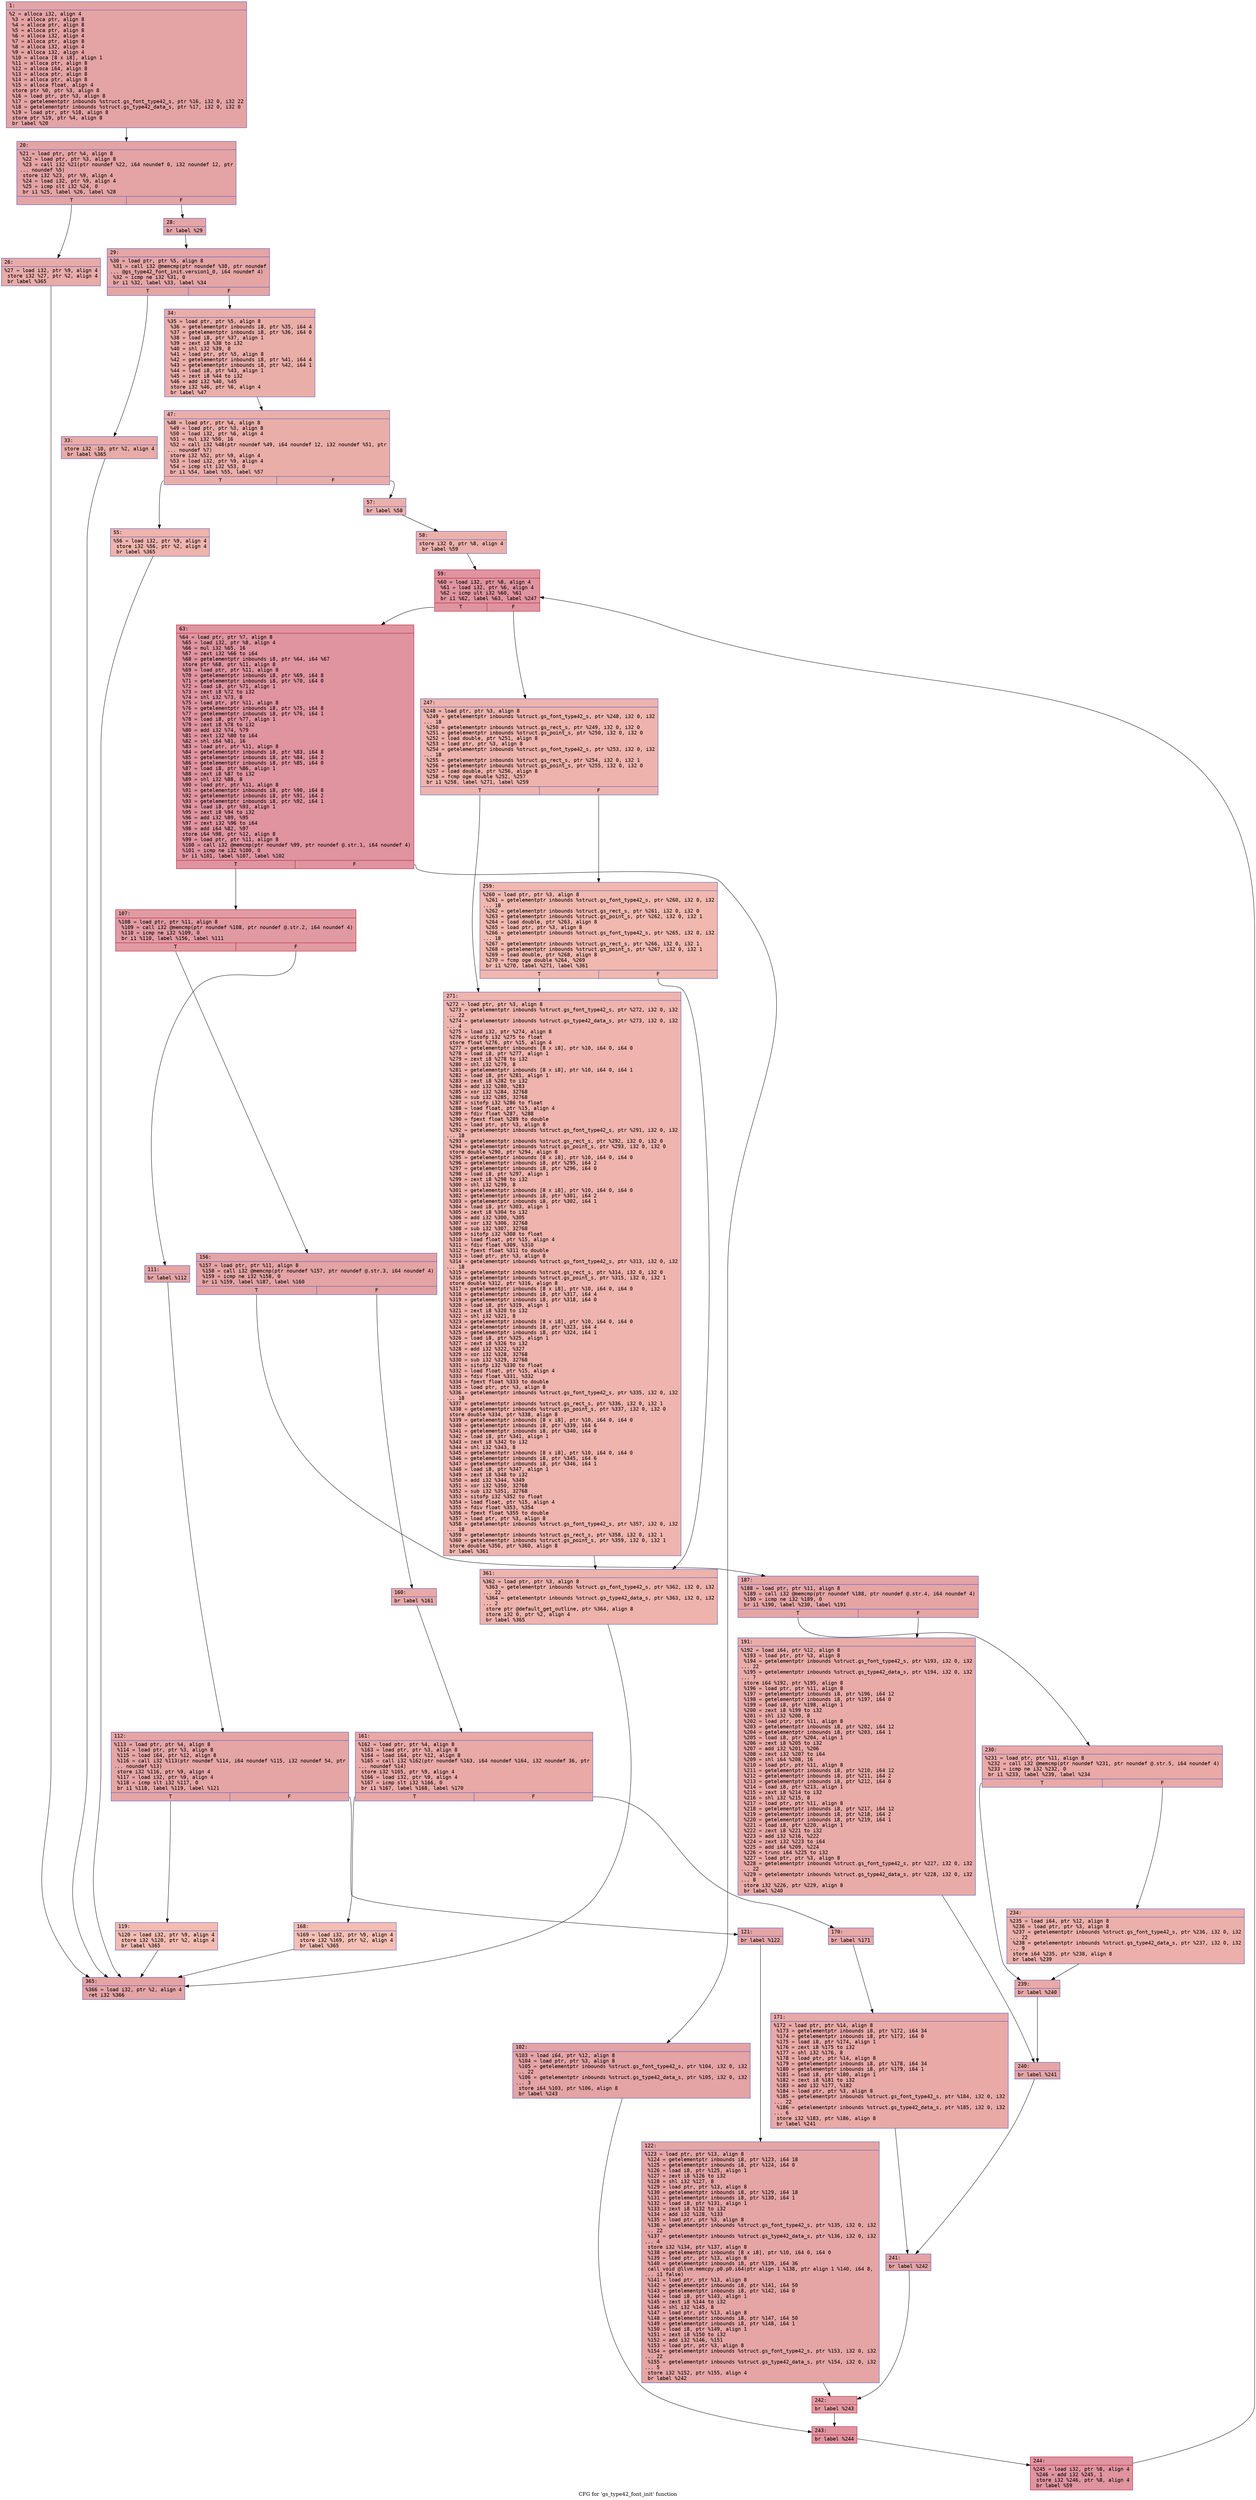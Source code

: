 digraph "CFG for 'gs_type42_font_init' function" {
	label="CFG for 'gs_type42_font_init' function";

	Node0x60000245e260 [shape=record,color="#3d50c3ff", style=filled, fillcolor="#c32e3170" fontname="Courier",label="{1:\l|  %2 = alloca i32, align 4\l  %3 = alloca ptr, align 8\l  %4 = alloca ptr, align 8\l  %5 = alloca ptr, align 8\l  %6 = alloca i32, align 4\l  %7 = alloca ptr, align 8\l  %8 = alloca i32, align 4\l  %9 = alloca i32, align 4\l  %10 = alloca [8 x i8], align 1\l  %11 = alloca ptr, align 8\l  %12 = alloca i64, align 8\l  %13 = alloca ptr, align 8\l  %14 = alloca ptr, align 8\l  %15 = alloca float, align 4\l  store ptr %0, ptr %3, align 8\l  %16 = load ptr, ptr %3, align 8\l  %17 = getelementptr inbounds %struct.gs_font_type42_s, ptr %16, i32 0, i32 22\l  %18 = getelementptr inbounds %struct.gs_type42_data_s, ptr %17, i32 0, i32 0\l  %19 = load ptr, ptr %18, align 8\l  store ptr %19, ptr %4, align 8\l  br label %20\l}"];
	Node0x60000245e260 -> Node0x60000245e2b0[tooltip="1 -> 20\nProbability 100.00%" ];
	Node0x60000245e2b0 [shape=record,color="#3d50c3ff", style=filled, fillcolor="#c32e3170" fontname="Courier",label="{20:\l|  %21 = load ptr, ptr %4, align 8\l  %22 = load ptr, ptr %3, align 8\l  %23 = call i32 %21(ptr noundef %22, i64 noundef 0, i32 noundef 12, ptr\l... noundef %5)\l  store i32 %23, ptr %9, align 4\l  %24 = load i32, ptr %9, align 4\l  %25 = icmp slt i32 %24, 0\l  br i1 %25, label %26, label %28\l|{<s0>T|<s1>F}}"];
	Node0x60000245e2b0:s0 -> Node0x60000245e300[tooltip="20 -> 26\nProbability 37.50%" ];
	Node0x60000245e2b0:s1 -> Node0x60000245e350[tooltip="20 -> 28\nProbability 62.50%" ];
	Node0x60000245e300 [shape=record,color="#3d50c3ff", style=filled, fillcolor="#cc403a70" fontname="Courier",label="{26:\l|  %27 = load i32, ptr %9, align 4\l  store i32 %27, ptr %2, align 4\l  br label %365\l}"];
	Node0x60000245e300 -> Node0x60000245eee0[tooltip="26 -> 365\nProbability 100.00%" ];
	Node0x60000245e350 [shape=record,color="#3d50c3ff", style=filled, fillcolor="#c5333470" fontname="Courier",label="{28:\l|  br label %29\l}"];
	Node0x60000245e350 -> Node0x60000245e3a0[tooltip="28 -> 29\nProbability 100.00%" ];
	Node0x60000245e3a0 [shape=record,color="#3d50c3ff", style=filled, fillcolor="#c5333470" fontname="Courier",label="{29:\l|  %30 = load ptr, ptr %5, align 8\l  %31 = call i32 @memcmp(ptr noundef %30, ptr noundef\l... @gs_type42_font_init.version1_0, i64 noundef 4)\l  %32 = icmp ne i32 %31, 0\l  br i1 %32, label %33, label %34\l|{<s0>T|<s1>F}}"];
	Node0x60000245e3a0:s0 -> Node0x60000245e3f0[tooltip="29 -> 33\nProbability 62.50%" ];
	Node0x60000245e3a0:s1 -> Node0x60000245e440[tooltip="29 -> 34\nProbability 37.50%" ];
	Node0x60000245e3f0 [shape=record,color="#3d50c3ff", style=filled, fillcolor="#cc403a70" fontname="Courier",label="{33:\l|  store i32 -10, ptr %2, align 4\l  br label %365\l}"];
	Node0x60000245e3f0 -> Node0x60000245eee0[tooltip="33 -> 365\nProbability 100.00%" ];
	Node0x60000245e440 [shape=record,color="#3d50c3ff", style=filled, fillcolor="#d0473d70" fontname="Courier",label="{34:\l|  %35 = load ptr, ptr %5, align 8\l  %36 = getelementptr inbounds i8, ptr %35, i64 4\l  %37 = getelementptr inbounds i8, ptr %36, i64 0\l  %38 = load i8, ptr %37, align 1\l  %39 = zext i8 %38 to i32\l  %40 = shl i32 %39, 8\l  %41 = load ptr, ptr %5, align 8\l  %42 = getelementptr inbounds i8, ptr %41, i64 4\l  %43 = getelementptr inbounds i8, ptr %42, i64 1\l  %44 = load i8, ptr %43, align 1\l  %45 = zext i8 %44 to i32\l  %46 = add i32 %40, %45\l  store i32 %46, ptr %6, align 4\l  br label %47\l}"];
	Node0x60000245e440 -> Node0x60000245e490[tooltip="34 -> 47\nProbability 100.00%" ];
	Node0x60000245e490 [shape=record,color="#3d50c3ff", style=filled, fillcolor="#d0473d70" fontname="Courier",label="{47:\l|  %48 = load ptr, ptr %4, align 8\l  %49 = load ptr, ptr %3, align 8\l  %50 = load i32, ptr %6, align 4\l  %51 = mul i32 %50, 16\l  %52 = call i32 %48(ptr noundef %49, i64 noundef 12, i32 noundef %51, ptr\l... noundef %7)\l  store i32 %52, ptr %9, align 4\l  %53 = load i32, ptr %9, align 4\l  %54 = icmp slt i32 %53, 0\l  br i1 %54, label %55, label %57\l|{<s0>T|<s1>F}}"];
	Node0x60000245e490:s0 -> Node0x60000245e4e0[tooltip="47 -> 55\nProbability 37.50%" ];
	Node0x60000245e490:s1 -> Node0x60000245e530[tooltip="47 -> 57\nProbability 62.50%" ];
	Node0x60000245e4e0 [shape=record,color="#3d50c3ff", style=filled, fillcolor="#d8564670" fontname="Courier",label="{55:\l|  %56 = load i32, ptr %9, align 4\l  store i32 %56, ptr %2, align 4\l  br label %365\l}"];
	Node0x60000245e4e0 -> Node0x60000245eee0[tooltip="55 -> 365\nProbability 100.00%" ];
	Node0x60000245e530 [shape=record,color="#3d50c3ff", style=filled, fillcolor="#d24b4070" fontname="Courier",label="{57:\l|  br label %58\l}"];
	Node0x60000245e530 -> Node0x60000245e580[tooltip="57 -> 58\nProbability 100.00%" ];
	Node0x60000245e580 [shape=record,color="#3d50c3ff", style=filled, fillcolor="#d24b4070" fontname="Courier",label="{58:\l|  store i32 0, ptr %8, align 4\l  br label %59\l}"];
	Node0x60000245e580 -> Node0x60000245e5d0[tooltip="58 -> 59\nProbability 100.00%" ];
	Node0x60000245e5d0 [shape=record,color="#b70d28ff", style=filled, fillcolor="#b70d2870" fontname="Courier",label="{59:\l|  %60 = load i32, ptr %8, align 4\l  %61 = load i32, ptr %6, align 4\l  %62 = icmp ult i32 %60, %61\l  br i1 %62, label %63, label %247\l|{<s0>T|<s1>F}}"];
	Node0x60000245e5d0:s0 -> Node0x60000245e620[tooltip="59 -> 63\nProbability 96.88%" ];
	Node0x60000245e5d0:s1 -> Node0x60000245eda0[tooltip="59 -> 247\nProbability 3.12%" ];
	Node0x60000245e620 [shape=record,color="#b70d28ff", style=filled, fillcolor="#b70d2870" fontname="Courier",label="{63:\l|  %64 = load ptr, ptr %7, align 8\l  %65 = load i32, ptr %8, align 4\l  %66 = mul i32 %65, 16\l  %67 = zext i32 %66 to i64\l  %68 = getelementptr inbounds i8, ptr %64, i64 %67\l  store ptr %68, ptr %11, align 8\l  %69 = load ptr, ptr %11, align 8\l  %70 = getelementptr inbounds i8, ptr %69, i64 8\l  %71 = getelementptr inbounds i8, ptr %70, i64 0\l  %72 = load i8, ptr %71, align 1\l  %73 = zext i8 %72 to i32\l  %74 = shl i32 %73, 8\l  %75 = load ptr, ptr %11, align 8\l  %76 = getelementptr inbounds i8, ptr %75, i64 8\l  %77 = getelementptr inbounds i8, ptr %76, i64 1\l  %78 = load i8, ptr %77, align 1\l  %79 = zext i8 %78 to i32\l  %80 = add i32 %74, %79\l  %81 = zext i32 %80 to i64\l  %82 = shl i64 %81, 16\l  %83 = load ptr, ptr %11, align 8\l  %84 = getelementptr inbounds i8, ptr %83, i64 8\l  %85 = getelementptr inbounds i8, ptr %84, i64 2\l  %86 = getelementptr inbounds i8, ptr %85, i64 0\l  %87 = load i8, ptr %86, align 1\l  %88 = zext i8 %87 to i32\l  %89 = shl i32 %88, 8\l  %90 = load ptr, ptr %11, align 8\l  %91 = getelementptr inbounds i8, ptr %90, i64 8\l  %92 = getelementptr inbounds i8, ptr %91, i64 2\l  %93 = getelementptr inbounds i8, ptr %92, i64 1\l  %94 = load i8, ptr %93, align 1\l  %95 = zext i8 %94 to i32\l  %96 = add i32 %89, %95\l  %97 = zext i32 %96 to i64\l  %98 = add i64 %82, %97\l  store i64 %98, ptr %12, align 8\l  %99 = load ptr, ptr %11, align 8\l  %100 = call i32 @memcmp(ptr noundef %99, ptr noundef @.str.1, i64 noundef 4)\l  %101 = icmp ne i32 %100, 0\l  br i1 %101, label %107, label %102\l|{<s0>T|<s1>F}}"];
	Node0x60000245e620:s0 -> Node0x60000245e6c0[tooltip="63 -> 107\nProbability 62.50%" ];
	Node0x60000245e620:s1 -> Node0x60000245e670[tooltip="63 -> 102\nProbability 37.50%" ];
	Node0x60000245e670 [shape=record,color="#3d50c3ff", style=filled, fillcolor="#c32e3170" fontname="Courier",label="{102:\l|  %103 = load i64, ptr %12, align 8\l  %104 = load ptr, ptr %3, align 8\l  %105 = getelementptr inbounds %struct.gs_font_type42_s, ptr %104, i32 0, i32\l... 22\l  %106 = getelementptr inbounds %struct.gs_type42_data_s, ptr %105, i32 0, i32\l... 3\l  store i64 %103, ptr %106, align 8\l  br label %243\l}"];
	Node0x60000245e670 -> Node0x60000245ed00[tooltip="102 -> 243\nProbability 100.00%" ];
	Node0x60000245e6c0 [shape=record,color="#b70d28ff", style=filled, fillcolor="#bb1b2c70" fontname="Courier",label="{107:\l|  %108 = load ptr, ptr %11, align 8\l  %109 = call i32 @memcmp(ptr noundef %108, ptr noundef @.str.2, i64 noundef 4)\l  %110 = icmp ne i32 %109, 0\l  br i1 %110, label %156, label %111\l|{<s0>T|<s1>F}}"];
	Node0x60000245e6c0:s0 -> Node0x60000245e8a0[tooltip="107 -> 156\nProbability 62.50%" ];
	Node0x60000245e6c0:s1 -> Node0x60000245e710[tooltip="107 -> 111\nProbability 37.50%" ];
	Node0x60000245e710 [shape=record,color="#3d50c3ff", style=filled, fillcolor="#c5333470" fontname="Courier",label="{111:\l|  br label %112\l}"];
	Node0x60000245e710 -> Node0x60000245e760[tooltip="111 -> 112\nProbability 100.00%" ];
	Node0x60000245e760 [shape=record,color="#3d50c3ff", style=filled, fillcolor="#c5333470" fontname="Courier",label="{112:\l|  %113 = load ptr, ptr %4, align 8\l  %114 = load ptr, ptr %3, align 8\l  %115 = load i64, ptr %12, align 8\l  %116 = call i32 %113(ptr noundef %114, i64 noundef %115, i32 noundef 54, ptr\l... noundef %13)\l  store i32 %116, ptr %9, align 4\l  %117 = load i32, ptr %9, align 4\l  %118 = icmp slt i32 %117, 0\l  br i1 %118, label %119, label %121\l|{<s0>T|<s1>F}}"];
	Node0x60000245e760:s0 -> Node0x60000245e7b0[tooltip="112 -> 119\nProbability 3.12%" ];
	Node0x60000245e760:s1 -> Node0x60000245e800[tooltip="112 -> 121\nProbability 96.88%" ];
	Node0x60000245e7b0 [shape=record,color="#3d50c3ff", style=filled, fillcolor="#e1675170" fontname="Courier",label="{119:\l|  %120 = load i32, ptr %9, align 4\l  store i32 %120, ptr %2, align 4\l  br label %365\l}"];
	Node0x60000245e7b0 -> Node0x60000245eee0[tooltip="119 -> 365\nProbability 100.00%" ];
	Node0x60000245e800 [shape=record,color="#3d50c3ff", style=filled, fillcolor="#c5333470" fontname="Courier",label="{121:\l|  br label %122\l}"];
	Node0x60000245e800 -> Node0x60000245e850[tooltip="121 -> 122\nProbability 100.00%" ];
	Node0x60000245e850 [shape=record,color="#3d50c3ff", style=filled, fillcolor="#c5333470" fontname="Courier",label="{122:\l|  %123 = load ptr, ptr %13, align 8\l  %124 = getelementptr inbounds i8, ptr %123, i64 18\l  %125 = getelementptr inbounds i8, ptr %124, i64 0\l  %126 = load i8, ptr %125, align 1\l  %127 = zext i8 %126 to i32\l  %128 = shl i32 %127, 8\l  %129 = load ptr, ptr %13, align 8\l  %130 = getelementptr inbounds i8, ptr %129, i64 18\l  %131 = getelementptr inbounds i8, ptr %130, i64 1\l  %132 = load i8, ptr %131, align 1\l  %133 = zext i8 %132 to i32\l  %134 = add i32 %128, %133\l  %135 = load ptr, ptr %3, align 8\l  %136 = getelementptr inbounds %struct.gs_font_type42_s, ptr %135, i32 0, i32\l... 22\l  %137 = getelementptr inbounds %struct.gs_type42_data_s, ptr %136, i32 0, i32\l... 4\l  store i32 %134, ptr %137, align 8\l  %138 = getelementptr inbounds [8 x i8], ptr %10, i64 0, i64 0\l  %139 = load ptr, ptr %13, align 8\l  %140 = getelementptr inbounds i8, ptr %139, i64 36\l  call void @llvm.memcpy.p0.p0.i64(ptr align 1 %138, ptr align 1 %140, i64 8,\l... i1 false)\l  %141 = load ptr, ptr %13, align 8\l  %142 = getelementptr inbounds i8, ptr %141, i64 50\l  %143 = getelementptr inbounds i8, ptr %142, i64 0\l  %144 = load i8, ptr %143, align 1\l  %145 = zext i8 %144 to i32\l  %146 = shl i32 %145, 8\l  %147 = load ptr, ptr %13, align 8\l  %148 = getelementptr inbounds i8, ptr %147, i64 50\l  %149 = getelementptr inbounds i8, ptr %148, i64 1\l  %150 = load i8, ptr %149, align 1\l  %151 = zext i8 %150 to i32\l  %152 = add i32 %146, %151\l  %153 = load ptr, ptr %3, align 8\l  %154 = getelementptr inbounds %struct.gs_font_type42_s, ptr %153, i32 0, i32\l... 22\l  %155 = getelementptr inbounds %struct.gs_type42_data_s, ptr %154, i32 0, i32\l... 5\l  store i32 %152, ptr %155, align 4\l  br label %242\l}"];
	Node0x60000245e850 -> Node0x60000245ecb0[tooltip="122 -> 242\nProbability 100.00%" ];
	Node0x60000245e8a0 [shape=record,color="#3d50c3ff", style=filled, fillcolor="#c32e3170" fontname="Courier",label="{156:\l|  %157 = load ptr, ptr %11, align 8\l  %158 = call i32 @memcmp(ptr noundef %157, ptr noundef @.str.3, i64 noundef 4)\l  %159 = icmp ne i32 %158, 0\l  br i1 %159, label %187, label %160\l|{<s0>T|<s1>F}}"];
	Node0x60000245e8a0:s0 -> Node0x60000245ea80[tooltip="156 -> 187\nProbability 62.50%" ];
	Node0x60000245e8a0:s1 -> Node0x60000245e8f0[tooltip="156 -> 160\nProbability 37.50%" ];
	Node0x60000245e8f0 [shape=record,color="#3d50c3ff", style=filled, fillcolor="#ca3b3770" fontname="Courier",label="{160:\l|  br label %161\l}"];
	Node0x60000245e8f0 -> Node0x60000245e940[tooltip="160 -> 161\nProbability 100.00%" ];
	Node0x60000245e940 [shape=record,color="#3d50c3ff", style=filled, fillcolor="#ca3b3770" fontname="Courier",label="{161:\l|  %162 = load ptr, ptr %4, align 8\l  %163 = load ptr, ptr %3, align 8\l  %164 = load i64, ptr %12, align 8\l  %165 = call i32 %162(ptr noundef %163, i64 noundef %164, i32 noundef 36, ptr\l... noundef %14)\l  store i32 %165, ptr %9, align 4\l  %166 = load i32, ptr %9, align 4\l  %167 = icmp slt i32 %166, 0\l  br i1 %167, label %168, label %170\l|{<s0>T|<s1>F}}"];
	Node0x60000245e940:s0 -> Node0x60000245e990[tooltip="161 -> 168\nProbability 3.12%" ];
	Node0x60000245e940:s1 -> Node0x60000245e9e0[tooltip="161 -> 170\nProbability 96.88%" ];
	Node0x60000245e990 [shape=record,color="#3d50c3ff", style=filled, fillcolor="#e36c5570" fontname="Courier",label="{168:\l|  %169 = load i32, ptr %9, align 4\l  store i32 %169, ptr %2, align 4\l  br label %365\l}"];
	Node0x60000245e990 -> Node0x60000245eee0[tooltip="168 -> 365\nProbability 100.00%" ];
	Node0x60000245e9e0 [shape=record,color="#3d50c3ff", style=filled, fillcolor="#ca3b3770" fontname="Courier",label="{170:\l|  br label %171\l}"];
	Node0x60000245e9e0 -> Node0x60000245ea30[tooltip="170 -> 171\nProbability 100.00%" ];
	Node0x60000245ea30 [shape=record,color="#3d50c3ff", style=filled, fillcolor="#ca3b3770" fontname="Courier",label="{171:\l|  %172 = load ptr, ptr %14, align 8\l  %173 = getelementptr inbounds i8, ptr %172, i64 34\l  %174 = getelementptr inbounds i8, ptr %173, i64 0\l  %175 = load i8, ptr %174, align 1\l  %176 = zext i8 %175 to i32\l  %177 = shl i32 %176, 8\l  %178 = load ptr, ptr %14, align 8\l  %179 = getelementptr inbounds i8, ptr %178, i64 34\l  %180 = getelementptr inbounds i8, ptr %179, i64 1\l  %181 = load i8, ptr %180, align 1\l  %182 = zext i8 %181 to i32\l  %183 = add i32 %177, %182\l  %184 = load ptr, ptr %3, align 8\l  %185 = getelementptr inbounds %struct.gs_font_type42_s, ptr %184, i32 0, i32\l... 22\l  %186 = getelementptr inbounds %struct.gs_type42_data_s, ptr %185, i32 0, i32\l... 6\l  store i32 %183, ptr %186, align 8\l  br label %241\l}"];
	Node0x60000245ea30 -> Node0x60000245ec60[tooltip="171 -> 241\nProbability 100.00%" ];
	Node0x60000245ea80 [shape=record,color="#3d50c3ff", style=filled, fillcolor="#c5333470" fontname="Courier",label="{187:\l|  %188 = load ptr, ptr %11, align 8\l  %189 = call i32 @memcmp(ptr noundef %188, ptr noundef @.str.4, i64 noundef 4)\l  %190 = icmp ne i32 %189, 0\l  br i1 %190, label %230, label %191\l|{<s0>T|<s1>F}}"];
	Node0x60000245ea80:s0 -> Node0x60000245eb20[tooltip="187 -> 230\nProbability 62.50%" ];
	Node0x60000245ea80:s1 -> Node0x60000245ead0[tooltip="187 -> 191\nProbability 37.50%" ];
	Node0x60000245ead0 [shape=record,color="#3d50c3ff", style=filled, fillcolor="#cc403a70" fontname="Courier",label="{191:\l|  %192 = load i64, ptr %12, align 8\l  %193 = load ptr, ptr %3, align 8\l  %194 = getelementptr inbounds %struct.gs_font_type42_s, ptr %193, i32 0, i32\l... 22\l  %195 = getelementptr inbounds %struct.gs_type42_data_s, ptr %194, i32 0, i32\l... 7\l  store i64 %192, ptr %195, align 8\l  %196 = load ptr, ptr %11, align 8\l  %197 = getelementptr inbounds i8, ptr %196, i64 12\l  %198 = getelementptr inbounds i8, ptr %197, i64 0\l  %199 = load i8, ptr %198, align 1\l  %200 = zext i8 %199 to i32\l  %201 = shl i32 %200, 8\l  %202 = load ptr, ptr %11, align 8\l  %203 = getelementptr inbounds i8, ptr %202, i64 12\l  %204 = getelementptr inbounds i8, ptr %203, i64 1\l  %205 = load i8, ptr %204, align 1\l  %206 = zext i8 %205 to i32\l  %207 = add i32 %201, %206\l  %208 = zext i32 %207 to i64\l  %209 = shl i64 %208, 16\l  %210 = load ptr, ptr %11, align 8\l  %211 = getelementptr inbounds i8, ptr %210, i64 12\l  %212 = getelementptr inbounds i8, ptr %211, i64 2\l  %213 = getelementptr inbounds i8, ptr %212, i64 0\l  %214 = load i8, ptr %213, align 1\l  %215 = zext i8 %214 to i32\l  %216 = shl i32 %215, 8\l  %217 = load ptr, ptr %11, align 8\l  %218 = getelementptr inbounds i8, ptr %217, i64 12\l  %219 = getelementptr inbounds i8, ptr %218, i64 2\l  %220 = getelementptr inbounds i8, ptr %219, i64 1\l  %221 = load i8, ptr %220, align 1\l  %222 = zext i8 %221 to i32\l  %223 = add i32 %216, %222\l  %224 = zext i32 %223 to i64\l  %225 = add i64 %209, %224\l  %226 = trunc i64 %225 to i32\l  %227 = load ptr, ptr %3, align 8\l  %228 = getelementptr inbounds %struct.gs_font_type42_s, ptr %227, i32 0, i32\l... 22\l  %229 = getelementptr inbounds %struct.gs_type42_data_s, ptr %228, i32 0, i32\l... 8\l  store i32 %226, ptr %229, align 8\l  br label %240\l}"];
	Node0x60000245ead0 -> Node0x60000245ec10[tooltip="191 -> 240\nProbability 100.00%" ];
	Node0x60000245eb20 [shape=record,color="#3d50c3ff", style=filled, fillcolor="#ca3b3770" fontname="Courier",label="{230:\l|  %231 = load ptr, ptr %11, align 8\l  %232 = call i32 @memcmp(ptr noundef %231, ptr noundef @.str.5, i64 noundef 4)\l  %233 = icmp ne i32 %232, 0\l  br i1 %233, label %239, label %234\l|{<s0>T|<s1>F}}"];
	Node0x60000245eb20:s0 -> Node0x60000245ebc0[tooltip="230 -> 239\nProbability 62.50%" ];
	Node0x60000245eb20:s1 -> Node0x60000245eb70[tooltip="230 -> 234\nProbability 37.50%" ];
	Node0x60000245eb70 [shape=record,color="#3d50c3ff", style=filled, fillcolor="#d24b4070" fontname="Courier",label="{234:\l|  %235 = load i64, ptr %12, align 8\l  %236 = load ptr, ptr %3, align 8\l  %237 = getelementptr inbounds %struct.gs_font_type42_s, ptr %236, i32 0, i32\l... 22\l  %238 = getelementptr inbounds %struct.gs_type42_data_s, ptr %237, i32 0, i32\l... 9\l  store i64 %235, ptr %238, align 8\l  br label %239\l}"];
	Node0x60000245eb70 -> Node0x60000245ebc0[tooltip="234 -> 239\nProbability 100.00%" ];
	Node0x60000245ebc0 [shape=record,color="#3d50c3ff", style=filled, fillcolor="#ca3b3770" fontname="Courier",label="{239:\l|  br label %240\l}"];
	Node0x60000245ebc0 -> Node0x60000245ec10[tooltip="239 -> 240\nProbability 100.00%" ];
	Node0x60000245ec10 [shape=record,color="#3d50c3ff", style=filled, fillcolor="#c5333470" fontname="Courier",label="{240:\l|  br label %241\l}"];
	Node0x60000245ec10 -> Node0x60000245ec60[tooltip="240 -> 241\nProbability 100.00%" ];
	Node0x60000245ec60 [shape=record,color="#3d50c3ff", style=filled, fillcolor="#c32e3170" fontname="Courier",label="{241:\l|  br label %242\l}"];
	Node0x60000245ec60 -> Node0x60000245ecb0[tooltip="241 -> 242\nProbability 100.00%" ];
	Node0x60000245ecb0 [shape=record,color="#b70d28ff", style=filled, fillcolor="#bb1b2c70" fontname="Courier",label="{242:\l|  br label %243\l}"];
	Node0x60000245ecb0 -> Node0x60000245ed00[tooltip="242 -> 243\nProbability 100.00%" ];
	Node0x60000245ed00 [shape=record,color="#b70d28ff", style=filled, fillcolor="#b70d2870" fontname="Courier",label="{243:\l|  br label %244\l}"];
	Node0x60000245ed00 -> Node0x60000245ed50[tooltip="243 -> 244\nProbability 100.00%" ];
	Node0x60000245ed50 [shape=record,color="#b70d28ff", style=filled, fillcolor="#b70d2870" fontname="Courier",label="{244:\l|  %245 = load i32, ptr %8, align 4\l  %246 = add i32 %245, 1\l  store i32 %246, ptr %8, align 4\l  br label %59\l}"];
	Node0x60000245ed50 -> Node0x60000245e5d0[tooltip="244 -> 59\nProbability 100.00%" ];
	Node0x60000245eda0 [shape=record,color="#3d50c3ff", style=filled, fillcolor="#d6524470" fontname="Courier",label="{247:\l|  %248 = load ptr, ptr %3, align 8\l  %249 = getelementptr inbounds %struct.gs_font_type42_s, ptr %248, i32 0, i32\l... 18\l  %250 = getelementptr inbounds %struct.gs_rect_s, ptr %249, i32 0, i32 0\l  %251 = getelementptr inbounds %struct.gs_point_s, ptr %250, i32 0, i32 0\l  %252 = load double, ptr %251, align 8\l  %253 = load ptr, ptr %3, align 8\l  %254 = getelementptr inbounds %struct.gs_font_type42_s, ptr %253, i32 0, i32\l... 18\l  %255 = getelementptr inbounds %struct.gs_rect_s, ptr %254, i32 0, i32 1\l  %256 = getelementptr inbounds %struct.gs_point_s, ptr %255, i32 0, i32 0\l  %257 = load double, ptr %256, align 8\l  %258 = fcmp oge double %252, %257\l  br i1 %258, label %271, label %259\l|{<s0>T|<s1>F}}"];
	Node0x60000245eda0:s0 -> Node0x60000245ee40[tooltip="247 -> 271\nProbability 50.00%" ];
	Node0x60000245eda0:s1 -> Node0x60000245edf0[tooltip="247 -> 259\nProbability 50.00%" ];
	Node0x60000245edf0 [shape=record,color="#3d50c3ff", style=filled, fillcolor="#dc5d4a70" fontname="Courier",label="{259:\l|  %260 = load ptr, ptr %3, align 8\l  %261 = getelementptr inbounds %struct.gs_font_type42_s, ptr %260, i32 0, i32\l... 18\l  %262 = getelementptr inbounds %struct.gs_rect_s, ptr %261, i32 0, i32 0\l  %263 = getelementptr inbounds %struct.gs_point_s, ptr %262, i32 0, i32 1\l  %264 = load double, ptr %263, align 8\l  %265 = load ptr, ptr %3, align 8\l  %266 = getelementptr inbounds %struct.gs_font_type42_s, ptr %265, i32 0, i32\l... 18\l  %267 = getelementptr inbounds %struct.gs_rect_s, ptr %266, i32 0, i32 1\l  %268 = getelementptr inbounds %struct.gs_point_s, ptr %267, i32 0, i32 1\l  %269 = load double, ptr %268, align 8\l  %270 = fcmp oge double %264, %269\l  br i1 %270, label %271, label %361\l|{<s0>T|<s1>F}}"];
	Node0x60000245edf0:s0 -> Node0x60000245ee40[tooltip="259 -> 271\nProbability 50.00%" ];
	Node0x60000245edf0:s1 -> Node0x60000245ee90[tooltip="259 -> 361\nProbability 50.00%" ];
	Node0x60000245ee40 [shape=record,color="#3d50c3ff", style=filled, fillcolor="#d8564670" fontname="Courier",label="{271:\l|  %272 = load ptr, ptr %3, align 8\l  %273 = getelementptr inbounds %struct.gs_font_type42_s, ptr %272, i32 0, i32\l... 22\l  %274 = getelementptr inbounds %struct.gs_type42_data_s, ptr %273, i32 0, i32\l... 4\l  %275 = load i32, ptr %274, align 8\l  %276 = uitofp i32 %275 to float\l  store float %276, ptr %15, align 4\l  %277 = getelementptr inbounds [8 x i8], ptr %10, i64 0, i64 0\l  %278 = load i8, ptr %277, align 1\l  %279 = zext i8 %278 to i32\l  %280 = shl i32 %279, 8\l  %281 = getelementptr inbounds [8 x i8], ptr %10, i64 0, i64 1\l  %282 = load i8, ptr %281, align 1\l  %283 = zext i8 %282 to i32\l  %284 = add i32 %280, %283\l  %285 = xor i32 %284, 32768\l  %286 = sub i32 %285, 32768\l  %287 = sitofp i32 %286 to float\l  %288 = load float, ptr %15, align 4\l  %289 = fdiv float %287, %288\l  %290 = fpext float %289 to double\l  %291 = load ptr, ptr %3, align 8\l  %292 = getelementptr inbounds %struct.gs_font_type42_s, ptr %291, i32 0, i32\l... 18\l  %293 = getelementptr inbounds %struct.gs_rect_s, ptr %292, i32 0, i32 0\l  %294 = getelementptr inbounds %struct.gs_point_s, ptr %293, i32 0, i32 0\l  store double %290, ptr %294, align 8\l  %295 = getelementptr inbounds [8 x i8], ptr %10, i64 0, i64 0\l  %296 = getelementptr inbounds i8, ptr %295, i64 2\l  %297 = getelementptr inbounds i8, ptr %296, i64 0\l  %298 = load i8, ptr %297, align 1\l  %299 = zext i8 %298 to i32\l  %300 = shl i32 %299, 8\l  %301 = getelementptr inbounds [8 x i8], ptr %10, i64 0, i64 0\l  %302 = getelementptr inbounds i8, ptr %301, i64 2\l  %303 = getelementptr inbounds i8, ptr %302, i64 1\l  %304 = load i8, ptr %303, align 1\l  %305 = zext i8 %304 to i32\l  %306 = add i32 %300, %305\l  %307 = xor i32 %306, 32768\l  %308 = sub i32 %307, 32768\l  %309 = sitofp i32 %308 to float\l  %310 = load float, ptr %15, align 4\l  %311 = fdiv float %309, %310\l  %312 = fpext float %311 to double\l  %313 = load ptr, ptr %3, align 8\l  %314 = getelementptr inbounds %struct.gs_font_type42_s, ptr %313, i32 0, i32\l... 18\l  %315 = getelementptr inbounds %struct.gs_rect_s, ptr %314, i32 0, i32 0\l  %316 = getelementptr inbounds %struct.gs_point_s, ptr %315, i32 0, i32 1\l  store double %312, ptr %316, align 8\l  %317 = getelementptr inbounds [8 x i8], ptr %10, i64 0, i64 0\l  %318 = getelementptr inbounds i8, ptr %317, i64 4\l  %319 = getelementptr inbounds i8, ptr %318, i64 0\l  %320 = load i8, ptr %319, align 1\l  %321 = zext i8 %320 to i32\l  %322 = shl i32 %321, 8\l  %323 = getelementptr inbounds [8 x i8], ptr %10, i64 0, i64 0\l  %324 = getelementptr inbounds i8, ptr %323, i64 4\l  %325 = getelementptr inbounds i8, ptr %324, i64 1\l  %326 = load i8, ptr %325, align 1\l  %327 = zext i8 %326 to i32\l  %328 = add i32 %322, %327\l  %329 = xor i32 %328, 32768\l  %330 = sub i32 %329, 32768\l  %331 = sitofp i32 %330 to float\l  %332 = load float, ptr %15, align 4\l  %333 = fdiv float %331, %332\l  %334 = fpext float %333 to double\l  %335 = load ptr, ptr %3, align 8\l  %336 = getelementptr inbounds %struct.gs_font_type42_s, ptr %335, i32 0, i32\l... 18\l  %337 = getelementptr inbounds %struct.gs_rect_s, ptr %336, i32 0, i32 1\l  %338 = getelementptr inbounds %struct.gs_point_s, ptr %337, i32 0, i32 0\l  store double %334, ptr %338, align 8\l  %339 = getelementptr inbounds [8 x i8], ptr %10, i64 0, i64 0\l  %340 = getelementptr inbounds i8, ptr %339, i64 6\l  %341 = getelementptr inbounds i8, ptr %340, i64 0\l  %342 = load i8, ptr %341, align 1\l  %343 = zext i8 %342 to i32\l  %344 = shl i32 %343, 8\l  %345 = getelementptr inbounds [8 x i8], ptr %10, i64 0, i64 0\l  %346 = getelementptr inbounds i8, ptr %345, i64 6\l  %347 = getelementptr inbounds i8, ptr %346, i64 1\l  %348 = load i8, ptr %347, align 1\l  %349 = zext i8 %348 to i32\l  %350 = add i32 %344, %349\l  %351 = xor i32 %350, 32768\l  %352 = sub i32 %351, 32768\l  %353 = sitofp i32 %352 to float\l  %354 = load float, ptr %15, align 4\l  %355 = fdiv float %353, %354\l  %356 = fpext float %355 to double\l  %357 = load ptr, ptr %3, align 8\l  %358 = getelementptr inbounds %struct.gs_font_type42_s, ptr %357, i32 0, i32\l... 18\l  %359 = getelementptr inbounds %struct.gs_rect_s, ptr %358, i32 0, i32 1\l  %360 = getelementptr inbounds %struct.gs_point_s, ptr %359, i32 0, i32 1\l  store double %356, ptr %360, align 8\l  br label %361\l}"];
	Node0x60000245ee40 -> Node0x60000245ee90[tooltip="271 -> 361\nProbability 100.00%" ];
	Node0x60000245ee90 [shape=record,color="#3d50c3ff", style=filled, fillcolor="#d6524470" fontname="Courier",label="{361:\l|  %362 = load ptr, ptr %3, align 8\l  %363 = getelementptr inbounds %struct.gs_font_type42_s, ptr %362, i32 0, i32\l... 22\l  %364 = getelementptr inbounds %struct.gs_type42_data_s, ptr %363, i32 0, i32\l... 2\l  store ptr @default_get_outline, ptr %364, align 8\l  store i32 0, ptr %2, align 4\l  br label %365\l}"];
	Node0x60000245ee90 -> Node0x60000245eee0[tooltip="361 -> 365\nProbability 100.00%" ];
	Node0x60000245eee0 [shape=record,color="#3d50c3ff", style=filled, fillcolor="#c32e3170" fontname="Courier",label="{365:\l|  %366 = load i32, ptr %2, align 4\l  ret i32 %366\l}"];
}
